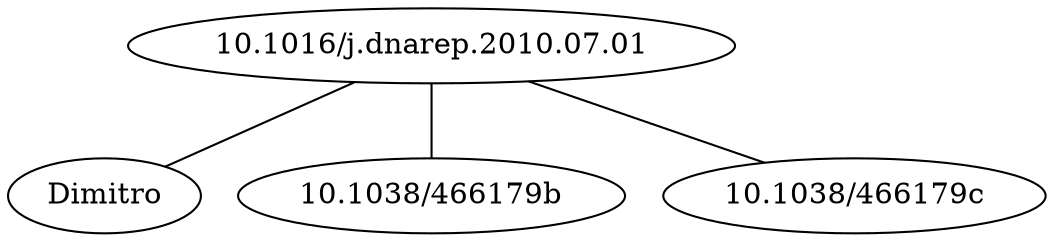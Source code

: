 strict graph mind_map129 {
	"10.1016/j.dnarep.2010.07.01" -- Dimitro
	"10.1016/j.dnarep.2010.07.01" -- "10.1038/466179b"
	"10.1016/j.dnarep.2010.07.01" -- "10.1038/466179c"
}
